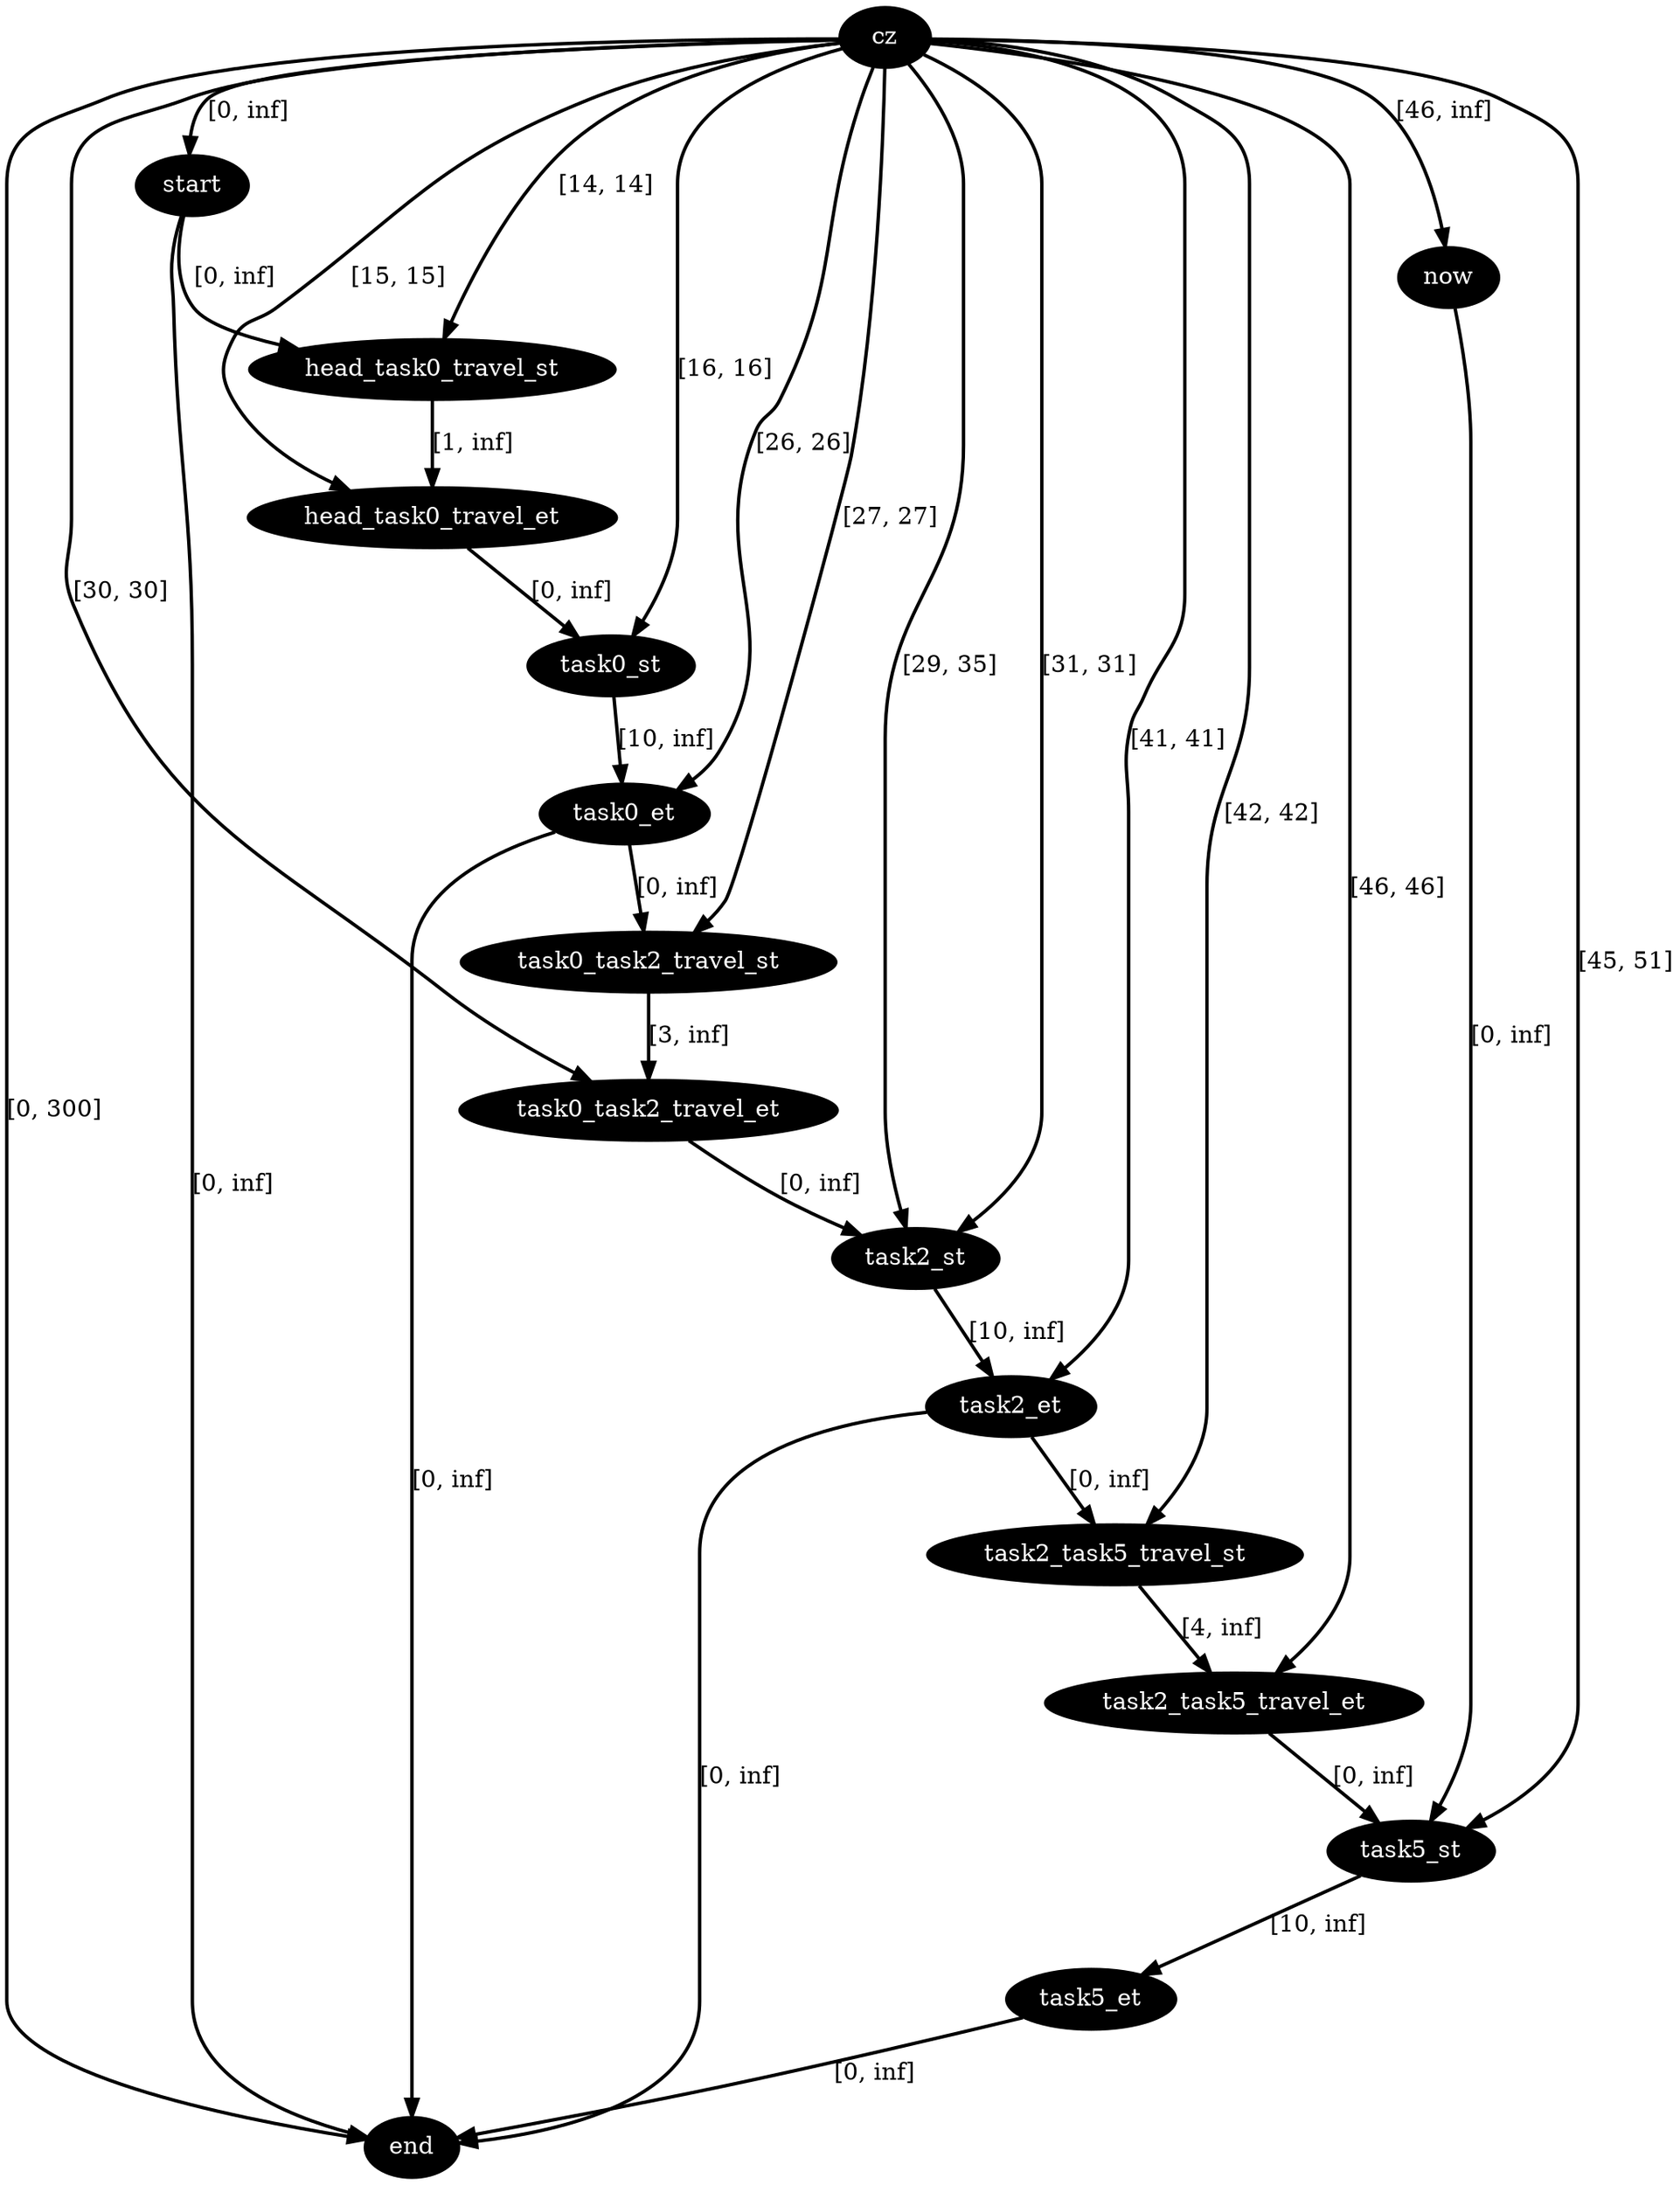 digraph plan {
0[label="cz",style=filled,fillcolor=black,fontcolor=white];
1[label="start",style=filled,fillcolor=black,fontcolor=white];
2[label="now",style=filled,fillcolor=black,fontcolor=white];
3[label="end",style=filled,fillcolor=black,fontcolor=white];
6[label="head_task0_travel_st",style=filled,fillcolor=black,fontcolor=white];
7[label="head_task0_travel_et",style=filled,fillcolor=black,fontcolor=white];
8[label="task0_st",style=filled,fillcolor=black,fontcolor=white];
9[label="task0_et",style=filled,fillcolor=black,fontcolor=white];
17[label="task2_st",style=filled,fillcolor=black,fontcolor=white];
18[label="task2_et",style=filled,fillcolor=black,fontcolor=white];
22[label="task0_task2_travel_st",style=filled,fillcolor=black,fontcolor=white];
23[label="task0_task2_travel_et",style=filled,fillcolor=black,fontcolor=white];
28[label="task2_task5_travel_st",style=filled,fillcolor=black,fontcolor=white];
29[label="task2_task5_travel_et",style=filled,fillcolor=black,fontcolor=white];
30[label="task5_st",style=filled,fillcolor=black,fontcolor=white];
31[label="task5_et",style=filled,fillcolor=black,fontcolor=white];
"0"->"1"[label="[0, inf]",penwidth=2,color=black];
"0"->"3"[label="[0, 300]",penwidth=2,color=black];
"6"->"7"[label="[1, inf]",penwidth=2,color=black];
"0"->"7"[label="[15, 15]",penwidth=2,color=black];
"1"->"6"[label="[0, inf]",penwidth=2,color=black];
"0"->"6"[label="[14, 14]",penwidth=2,color=black];
"0"->"2"[label="[46, inf]",penwidth=2,color=black];
"2"->"30"[label="[0, inf]",penwidth=2,color=black];
"1"->"3"[label="[0, inf]",penwidth=2,color=black];
"0"->"9"[label="[26, 26]",penwidth=2,color=black];
"9"->"3"[label="[0, inf]",penwidth=2,color=black];
"0"->"8"[label="[16, 16]",penwidth=2,color=black];
"22"->"23"[label="[3, inf]",penwidth=2,color=black];
"0"->"23"[label="[30, 30]",penwidth=2,color=black];
"9"->"22"[label="[0, inf]",penwidth=2,color=black];
"0"->"22"[label="[27, 27]",penwidth=2,color=black];
"8"->"9"[label="[10, inf]",penwidth=2,color=black];
"7"->"8"[label="[0, inf]",penwidth=2,color=black];
"0"->"18"[label="[41, 41]",penwidth=2,color=black];
"18"->"3"[label="[0, inf]",penwidth=2,color=black];
"0"->"17"[label="[31, 31]",penwidth=2,color=black];
"0"->"17"[label="[29, 35]",penwidth=2,color=black];
"28"->"29"[label="[4, inf]",penwidth=2,color=black];
"0"->"29"[label="[46, 46]",penwidth=2,color=black];
"18"->"28"[label="[0, inf]",penwidth=2,color=black];
"0"->"28"[label="[42, 42]",penwidth=2,color=black];
"17"->"18"[label="[10, inf]",penwidth=2,color=black];
"23"->"17"[label="[0, inf]",penwidth=2,color=black];
"31"->"3"[label="[0, inf]",penwidth=2,color=black];
"0"->"30"[label="[45, 51]",penwidth=2,color=black];
"30"->"31"[label="[10, inf]",penwidth=2,color=black];
"29"->"30"[label="[0, inf]",penwidth=2,color=black];
}
